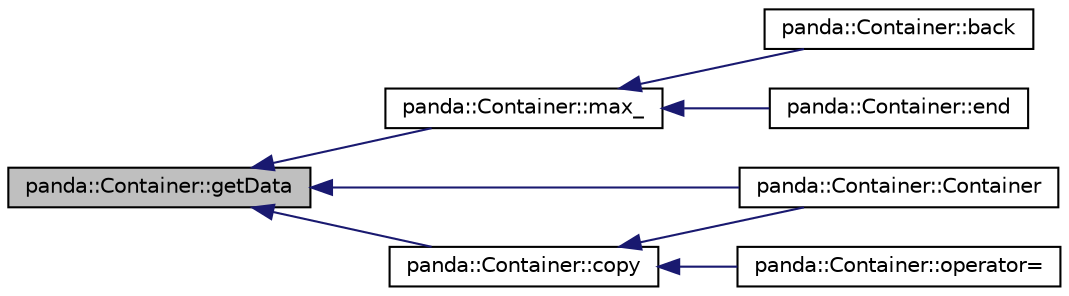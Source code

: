 digraph "panda::Container::getData"
{
 // INTERACTIVE_SVG=YES
  edge [fontname="Helvetica",fontsize="10",labelfontname="Helvetica",labelfontsize="10"];
  node [fontname="Helvetica",fontsize="10",shape=record];
  rankdir="LR";
  Node1 [label="panda::Container::getData",height=0.2,width=0.4,color="black", fillcolor="grey75", style="filled" fontcolor="black"];
  Node1 -> Node2 [dir="back",color="midnightblue",fontsize="10",style="solid"];
  Node2 [label="panda::Container::Container",height=0.2,width=0.4,color="black", fillcolor="white", style="filled",URL="$classpanda_1_1Container.html#aec587dc1a3991463ce002ee9cb82cb08"];
  Node1 -> Node3 [dir="back",color="midnightblue",fontsize="10",style="solid"];
  Node3 [label="panda::Container::max_",height=0.2,width=0.4,color="black", fillcolor="white", style="filled",URL="$classpanda_1_1Container.html#a0873333a978d458a525f855d73416e09"];
  Node3 -> Node4 [dir="back",color="midnightblue",fontsize="10",style="solid"];
  Node4 [label="panda::Container::end",height=0.2,width=0.4,color="black", fillcolor="white", style="filled",URL="$classpanda_1_1Container.html#ac063e06f3e792ff475f28cd502abf843",tooltip="Return an iterator pointing to the end of the array (invalid address) "];
  Node3 -> Node5 [dir="back",color="midnightblue",fontsize="10",style="solid"];
  Node5 [label="panda::Container::back",height=0.2,width=0.4,color="black", fillcolor="white", style="filled",URL="$classpanda_1_1Container.html#a61bb66309ba1c1472097808caf751200",tooltip="Reference to the last element. "];
  Node1 -> Node6 [dir="back",color="midnightblue",fontsize="10",style="solid"];
  Node6 [label="panda::Container::copy",height=0.2,width=0.4,color="black", fillcolor="white", style="filled",URL="$classpanda_1_1Container.html#a47bf4140207c40fa731f44766dde536c",tooltip="Copy the array contents. "];
  Node6 -> Node2 [dir="back",color="midnightblue",fontsize="10",style="solid"];
  Node6 -> Node7 [dir="back",color="midnightblue",fontsize="10",style="solid"];
  Node7 [label="panda::Container::operator=",height=0.2,width=0.4,color="black", fillcolor="white", style="filled",URL="$classpanda_1_1Container.html#a12c1ec82df87e7bb377788c76ba07891"];
}
